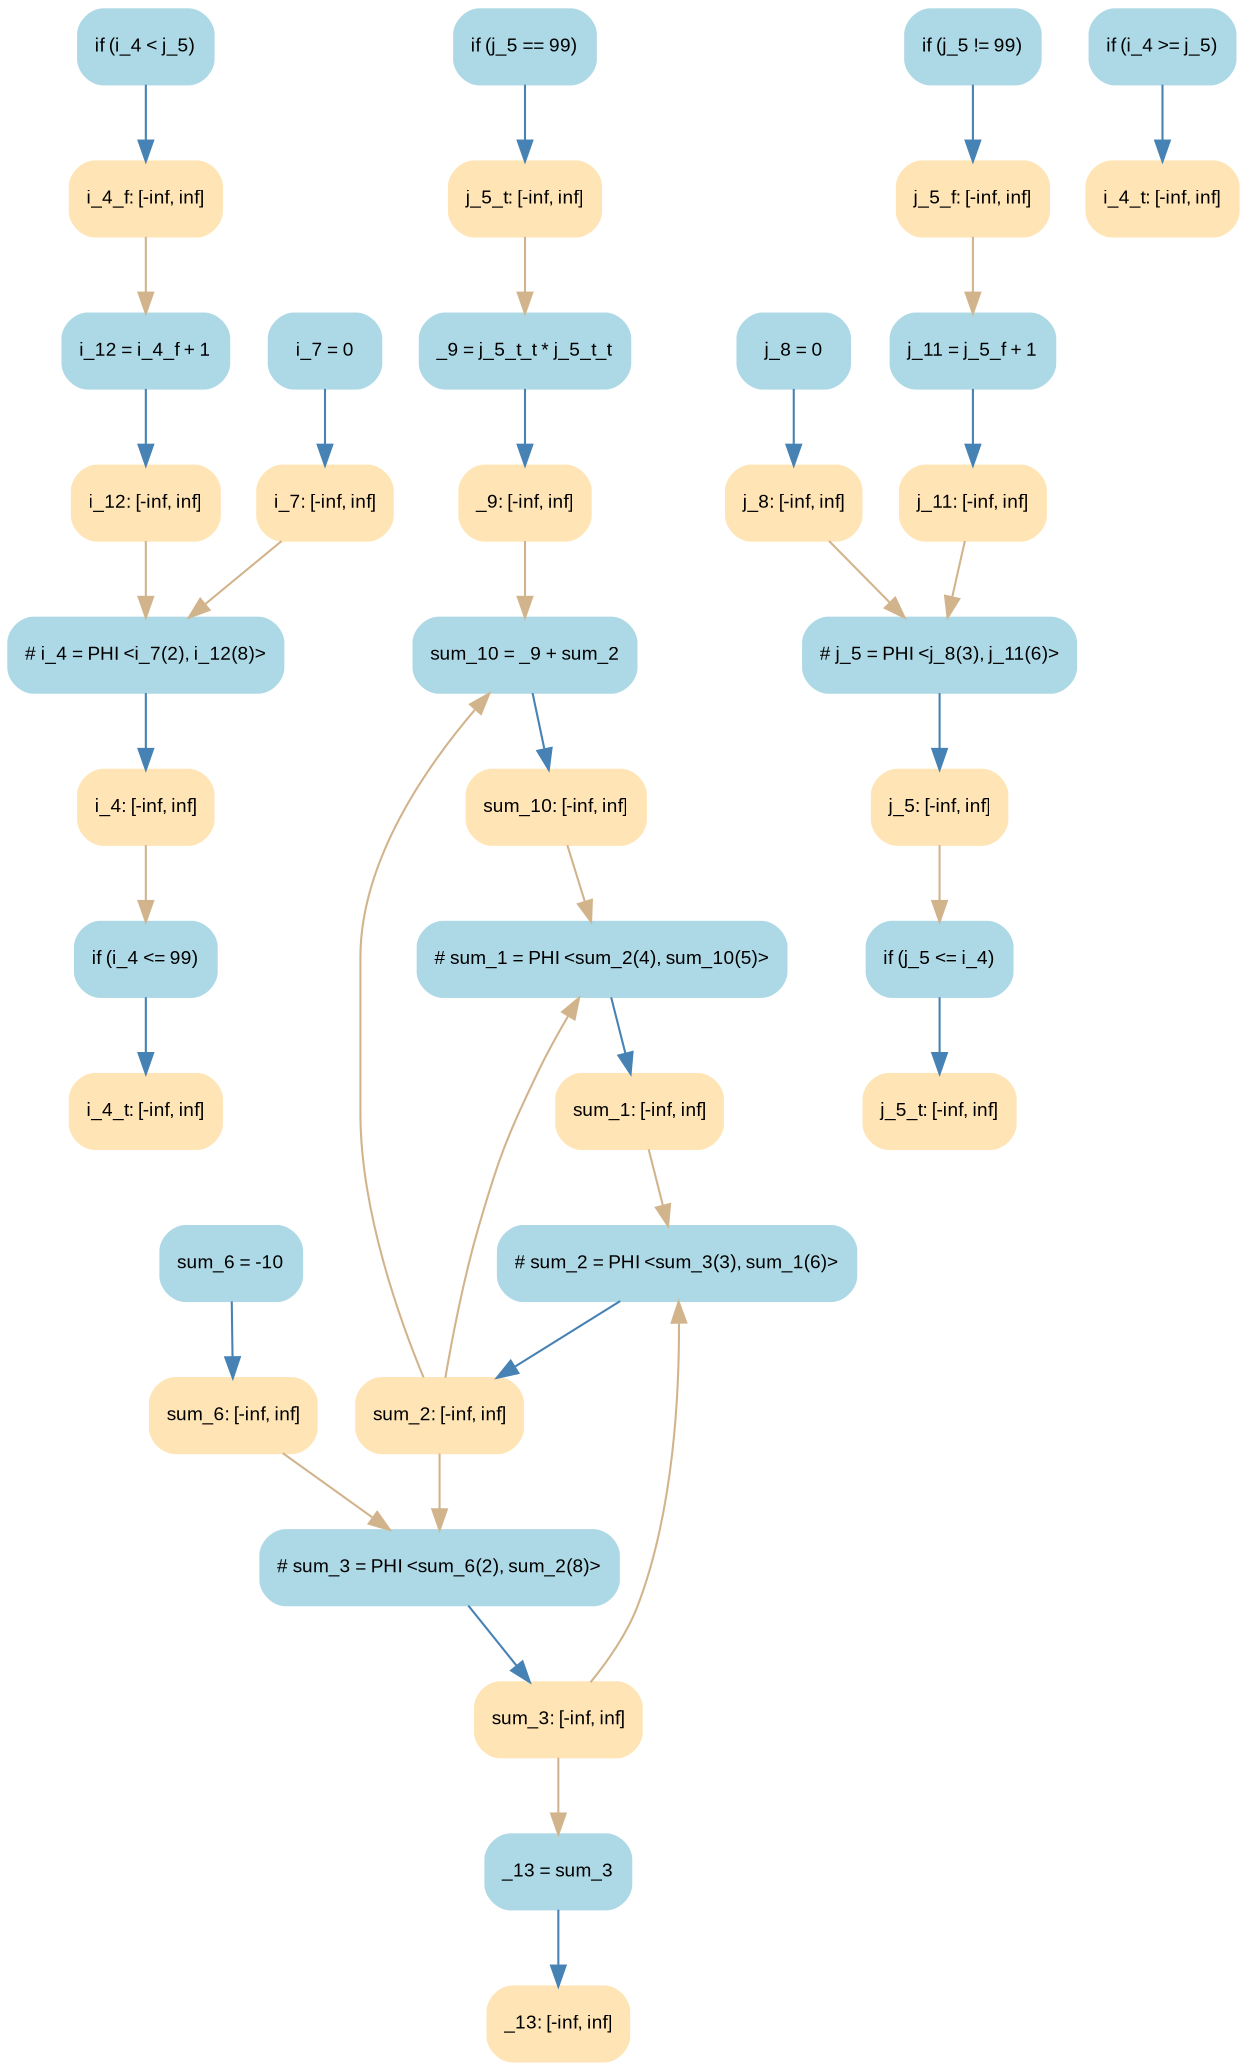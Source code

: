 digraph t9_foo_ConstraintGraph { 
	center=true
	labelloc=top
	fontname=Arial
	fontsize=12
	edge[fontname=Arial, fontsize=10]
	node[fontname=Arial, fontsize=9]

		Node_0 -> Node_1 [color=steelblue]
		Node_2 -> Node_3 [color=steelblue]
		Node_4 -> Node_5 [color=steelblue]
		Node_6 -> Node_7 [color=steelblue]
		Node_8 -> Node_9 [color=steelblue]
		Node_10 -> Node_11 [color=steelblue]
		Node_12 -> Node_13 [color=steelblue]
		Node_14 -> Node_15 [color=steelblue]
		Node_16 -> Node_17 [color=steelblue]
		Node_18 -> Node_19 [color=steelblue]
		Node_20 -> Node_21 [color=steelblue]
		Node_22 -> Node_23 [color=steelblue]
		Node_24 -> Node_25 [color=steelblue]
		Node_26 -> Node_27 [color=steelblue]
		Node_28 -> Node_29 [color=steelblue]
		Node_30 -> Node_31 [color=steelblue]
		Node_32 -> Node_33 [color=steelblue]
		Node_34 -> Node_35 [color=steelblue]
		Node_36 -> Node_37 [color=steelblue]
		Node_25 -> Node_0 [color=tan]
		Node_27 -> Node_34 [color=tan]
		Node_33 -> Node_14 [color=tan]
		Node_21 -> Node_0 [color=tan]
		Node_7 -> Node_14 [color=tan]
		Node_7 -> Node_18 [color=tan]
		Node_13 -> Node_26 [color=tan]
		Node_5 -> Node_32 [color=tan]
		Node_9 -> Node_6 [color=tan]
		Node_11 -> Node_34 [color=tan]
		Node_1 -> Node_2 [color=tan]
		Node_15 -> Node_4 [color=tan]
		Node_15 -> Node_6 [color=tan]
		Node_15 -> Node_32 [color=tan]
		Node_37 -> Node_30 [color=tan]
		Node_31 -> Node_4 [color=tan]
		Node_17 -> Node_20 [color=tan]
		Node_35 -> Node_22 [color=tan]

	Node_0 [fillcolor=lightblue, color=lightblue, shape=Mrecord, style=filled, label="{ # i_4 = PHI \<i_7(2), i_12(8)\> }"]
	Node_2 [fillcolor=lightblue, color=lightblue, shape=Mrecord, style=filled, label="{ if (i_4 \<= 99) }"]
	Node_4 [fillcolor=lightblue, color=lightblue, shape=Mrecord, style=filled, label="{ sum_10 = _9 + sum_2 }"]
	Node_6 [fillcolor=lightblue, color=lightblue, shape=Mrecord, style=filled, label="{ # sum_3 = PHI \<sum_6(2), sum_2(8)\> }"]
	Node_8 [fillcolor=lightblue, color=lightblue, shape=Mrecord, style=filled, label="{ sum_6 = -10 }"]
	Node_10 [fillcolor=lightblue, color=lightblue, shape=Mrecord, style=filled, label="{ j_8 = 0 }"]
	Node_12 [fillcolor=lightblue, color=lightblue, shape=Mrecord, style=filled, label="{ if (j_5 != 99) }"]
	Node_14 [fillcolor=lightblue, color=lightblue, shape=Mrecord, style=filled, label="{ # sum_2 = PHI \<sum_3(3), sum_1(6)\> }"]
	Node_16 [fillcolor=lightblue, color=lightblue, shape=Mrecord, style=filled, label="{ if (i_4 \< j_5) }"]
	Node_18 [fillcolor=lightblue, color=lightblue, shape=Mrecord, style=filled, label="{ _13 = sum_3 }"]
	Node_20 [fillcolor=lightblue, color=lightblue, shape=Mrecord, style=filled, label="{ i_12 = i_4_f + 1 }"]
	Node_22 [fillcolor=lightblue, color=lightblue, shape=Mrecord, style=filled, label="{ if (j_5 \<= i_4) }"]
	Node_24 [fillcolor=lightblue, color=lightblue, shape=Mrecord, style=filled, label="{ i_7 = 0 }"]
	Node_26 [fillcolor=lightblue, color=lightblue, shape=Mrecord, style=filled, label="{ j_11 = j_5_f + 1 }"]
	Node_28 [fillcolor=lightblue, color=lightblue, shape=Mrecord, style=filled, label="{ if (i_4 \>= j_5) }"]
	Node_30 [fillcolor=lightblue, color=lightblue, shape=Mrecord, style=filled, label="{ _9 = j_5_t_t * j_5_t_t }"]
	Node_32 [fillcolor=lightblue, color=lightblue, shape=Mrecord, style=filled, label="{ # sum_1 = PHI \<sum_2(4), sum_10(5)\> }"]
	Node_34 [fillcolor=lightblue, color=lightblue, shape=Mrecord, style=filled, label="{ # j_5 = PHI \<j_8(3), j_11(6)\> }"]
	Node_36 [fillcolor=lightblue, color=lightblue, shape=Mrecord, style=filled, label="{ if (j_5 == 99) }"]
	Node_25 [fillcolor=moccasin, color=moccasin, shape=Mrecord, style=filled, label="{ i_7: \[-inf, inf\] }"]
	Node_27 [fillcolor=moccasin, color=moccasin, shape=Mrecord, style=filled, label="{ j_11: \[-inf, inf\] }"]
	Node_33 [fillcolor=moccasin, color=moccasin, shape=Mrecord, style=filled, label="{ sum_1: \[-inf, inf\] }"]
	Node_29 [fillcolor=moccasin, color=moccasin, shape=Mrecord, style=filled, label="{ i_4_t: \[-inf, inf\] }"]
	Node_21 [fillcolor=moccasin, color=moccasin, shape=Mrecord, style=filled, label="{ i_12: \[-inf, inf\] }"]
	Node_7 [fillcolor=moccasin, color=moccasin, shape=Mrecord, style=filled, label="{ sum_3: \[-inf, inf\] }"]
	Node_19 [fillcolor=moccasin, color=moccasin, shape=Mrecord, style=filled, label="{ _13: \[-inf, inf\] }"]
	Node_13 [fillcolor=moccasin, color=moccasin, shape=Mrecord, style=filled, label="{ j_5_f: \[-inf, inf\] }"]
	Node_3 [fillcolor=moccasin, color=moccasin, shape=Mrecord, style=filled, label="{ i_4_t: \[-inf, inf\] }"]
	Node_5 [fillcolor=moccasin, color=moccasin, shape=Mrecord, style=filled, label="{ sum_10: \[-inf, inf\] }"]
	Node_9 [fillcolor=moccasin, color=moccasin, shape=Mrecord, style=filled, label="{ sum_6: \[-inf, inf\] }"]
	Node_11 [fillcolor=moccasin, color=moccasin, shape=Mrecord, style=filled, label="{ j_8: \[-inf, inf\] }"]
	Node_1 [fillcolor=moccasin, color=moccasin, shape=Mrecord, style=filled, label="{ i_4: \[-inf, inf\] }"]
	Node_15 [fillcolor=moccasin, color=moccasin, shape=Mrecord, style=filled, label="{ sum_2: \[-inf, inf\] }"]
	Node_37 [fillcolor=moccasin, color=moccasin, shape=Mrecord, style=filled, label="{ j_5_t: \[-inf, inf\] }"]
	Node_23 [fillcolor=moccasin, color=moccasin, shape=Mrecord, style=filled, label="{ j_5_t: \[-inf, inf\] }"]
	Node_31 [fillcolor=moccasin, color=moccasin, shape=Mrecord, style=filled, label="{ _9: \[-inf, inf\] }"]
	Node_17 [fillcolor=moccasin, color=moccasin, shape=Mrecord, style=filled, label="{ i_4_f: \[-inf, inf\] }"]
	Node_35 [fillcolor=moccasin, color=moccasin, shape=Mrecord, style=filled, label="{ j_5: \[-inf, inf\] }"]
}
